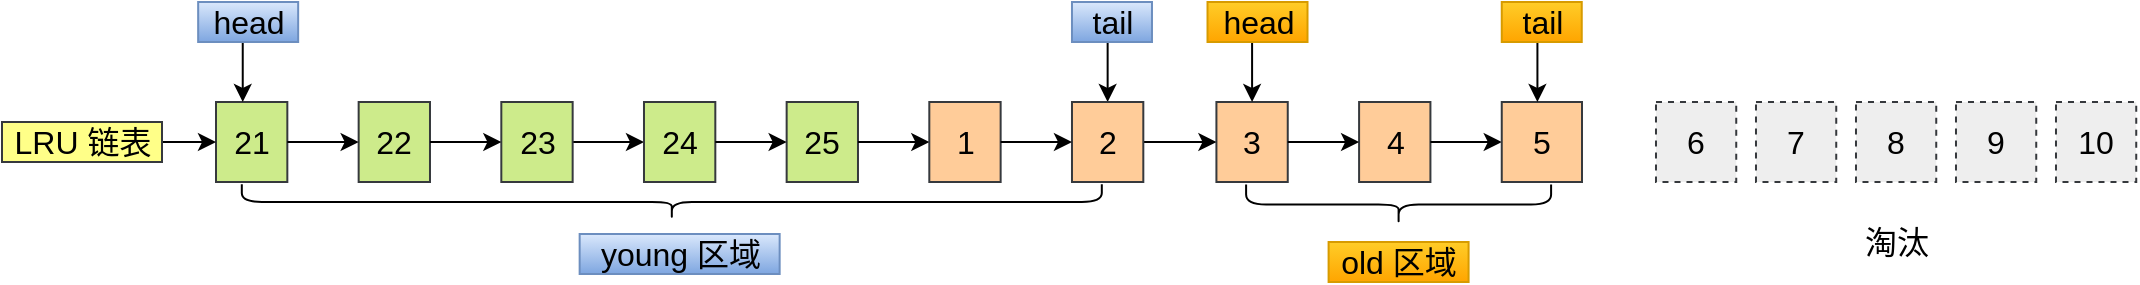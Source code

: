 <mxfile version="17.2.1" type="github">
  <diagram id="0I4Yx42l0y2RoW9GGamC" name="Page-1">
    <mxGraphModel dx="1185" dy="475" grid="1" gridSize="10" guides="1" tooltips="1" connect="1" arrows="1" fold="1" page="1" pageScale="1" pageWidth="827" pageHeight="1169" math="0" shadow="0">
      <root>
        <mxCell id="0" />
        <mxCell id="1" parent="0" />
        <mxCell id="rhkpsvwqHkgdm5iYqyDg-1" value="21" style="rounded=0;whiteSpace=wrap;html=1;fontSize=16;fillColor=#cdeb8b;strokeColor=#36393d;" vertex="1" parent="1">
          <mxGeometry x="106.998" y="240" width="35.666" height="40" as="geometry" />
        </mxCell>
        <mxCell id="rhkpsvwqHkgdm5iYqyDg-2" value="" style="endArrow=classic;html=1;rounded=0;entryX=0;entryY=0;entryDx=0;entryDy=0;fontSize=16;" edge="1" parent="1">
          <mxGeometry width="50" height="50" relative="1" as="geometry">
            <mxPoint x="120.372" y="210" as="sourcePoint" />
            <mxPoint x="120.372" y="240" as="targetPoint" />
          </mxGeometry>
        </mxCell>
        <mxCell id="rhkpsvwqHkgdm5iYqyDg-3" value="head" style="text;html=1;align=center;verticalAlign=middle;resizable=0;points=[];autosize=1;strokeColor=#6c8ebf;fillColor=#dae8fc;fontSize=16;gradientColor=#7ea6e0;" vertex="1" parent="1">
          <mxGeometry x="98.081" y="190" width="50" height="20" as="geometry" />
        </mxCell>
        <mxCell id="rhkpsvwqHkgdm5iYqyDg-4" value="22" style="rounded=0;whiteSpace=wrap;html=1;fontSize=16;fillColor=#cdeb8b;strokeColor=#36393d;" vertex="1" parent="1">
          <mxGeometry x="178.33" y="240" width="35.666" height="40" as="geometry" />
        </mxCell>
        <mxCell id="rhkpsvwqHkgdm5iYqyDg-5" style="edgeStyle=orthogonalEdgeStyle;rounded=0;orthogonalLoop=1;jettySize=auto;html=1;entryX=0;entryY=0.5;entryDx=0;entryDy=0;fontSize=16;" edge="1" parent="1" source="rhkpsvwqHkgdm5iYqyDg-1" target="rhkpsvwqHkgdm5iYqyDg-4">
          <mxGeometry relative="1" as="geometry" />
        </mxCell>
        <mxCell id="rhkpsvwqHkgdm5iYqyDg-6" value="" style="shape=curlyBracket;whiteSpace=wrap;html=1;rounded=1;flipH=1;fontSize=16;rotation=90;" vertex="1" parent="1">
          <mxGeometry x="325.99" y="75" width="17.83" height="430" as="geometry" />
        </mxCell>
        <mxCell id="rhkpsvwqHkgdm5iYqyDg-7" value="young 区域" style="text;html=1;align=center;verticalAlign=middle;resizable=0;points=[];autosize=1;strokeColor=#6c8ebf;fillColor=#dae8fc;fontSize=16;gradientColor=#7ea6e0;" vertex="1" parent="1">
          <mxGeometry x="288.827" y="306" width="100" height="20" as="geometry" />
        </mxCell>
        <mxCell id="rhkpsvwqHkgdm5iYqyDg-8" value="old 区域" style="text;html=1;align=center;verticalAlign=middle;resizable=0;points=[];autosize=1;strokeColor=#d79b00;fillColor=#ffcd28;fontSize=16;gradientColor=#ffa500;" vertex="1" parent="1">
          <mxGeometry x="663.297" y="310" width="70" height="20" as="geometry" />
        </mxCell>
        <mxCell id="rhkpsvwqHkgdm5iYqyDg-9" style="edgeStyle=orthogonalEdgeStyle;rounded=0;orthogonalLoop=1;jettySize=auto;html=1;entryX=0;entryY=0.5;entryDx=0;entryDy=0;fontSize=16;" edge="1" parent="1" source="rhkpsvwqHkgdm5iYqyDg-10">
          <mxGeometry relative="1" as="geometry">
            <mxPoint x="320.993" y="260" as="targetPoint" />
          </mxGeometry>
        </mxCell>
        <mxCell id="rhkpsvwqHkgdm5iYqyDg-10" value="23" style="rounded=0;whiteSpace=wrap;html=1;fontSize=16;fillColor=#cdeb8b;strokeColor=#36393d;" vertex="1" parent="1">
          <mxGeometry x="249.661" y="240" width="35.666" height="40" as="geometry" />
        </mxCell>
        <mxCell id="rhkpsvwqHkgdm5iYqyDg-11" style="edgeStyle=orthogonalEdgeStyle;rounded=0;orthogonalLoop=1;jettySize=auto;html=1;entryX=0;entryY=0.5;entryDx=0;entryDy=0;fontSize=16;" edge="1" parent="1" source="rhkpsvwqHkgdm5iYqyDg-4" target="rhkpsvwqHkgdm5iYqyDg-10">
          <mxGeometry relative="1" as="geometry" />
        </mxCell>
        <mxCell id="rhkpsvwqHkgdm5iYqyDg-12" value="3" style="rounded=0;whiteSpace=wrap;html=1;fontSize=16;fillColor=#ffcc99;strokeColor=#36393d;" vertex="1" parent="1">
          <mxGeometry x="607.212" y="240" width="35.666" height="40" as="geometry" />
        </mxCell>
        <mxCell id="rhkpsvwqHkgdm5iYqyDg-13" value="" style="endArrow=classic;html=1;rounded=0;entryX=0;entryY=0;entryDx=0;entryDy=0;fontSize=16;" edge="1" parent="1">
          <mxGeometry width="50" height="50" relative="1" as="geometry">
            <mxPoint x="552.822" y="210" as="sourcePoint" />
            <mxPoint x="552.822" y="240" as="targetPoint" />
          </mxGeometry>
        </mxCell>
        <mxCell id="rhkpsvwqHkgdm5iYqyDg-14" value="tail" style="text;html=1;align=center;verticalAlign=middle;resizable=0;points=[];autosize=1;strokeColor=#6c8ebf;fillColor=#dae8fc;fontSize=16;gradientColor=#7ea6e0;" vertex="1" parent="1">
          <mxGeometry x="534.989" y="190" width="40" height="20" as="geometry" />
        </mxCell>
        <mxCell id="rhkpsvwqHkgdm5iYqyDg-15" value="4" style="rounded=0;whiteSpace=wrap;html=1;fontSize=16;fillColor=#ffcc99;strokeColor=#36393d;" vertex="1" parent="1">
          <mxGeometry x="678.544" y="240" width="35.666" height="40" as="geometry" />
        </mxCell>
        <mxCell id="rhkpsvwqHkgdm5iYqyDg-16" style="edgeStyle=orthogonalEdgeStyle;rounded=0;orthogonalLoop=1;jettySize=auto;html=1;entryX=0;entryY=0.5;entryDx=0;entryDy=0;fontSize=16;" edge="1" parent="1" source="rhkpsvwqHkgdm5iYqyDg-12" target="rhkpsvwqHkgdm5iYqyDg-15">
          <mxGeometry relative="1" as="geometry" />
        </mxCell>
        <mxCell id="rhkpsvwqHkgdm5iYqyDg-17" style="edgeStyle=orthogonalEdgeStyle;rounded=0;orthogonalLoop=1;jettySize=auto;html=1;entryX=0;entryY=0.5;entryDx=0;entryDy=0;fontSize=16;" edge="1" parent="1" target="rhkpsvwqHkgdm5iYqyDg-18">
          <mxGeometry relative="1" as="geometry">
            <mxPoint x="714.21" y="260" as="sourcePoint" />
          </mxGeometry>
        </mxCell>
        <mxCell id="rhkpsvwqHkgdm5iYqyDg-18" value="5" style="rounded=0;whiteSpace=wrap;html=1;fontSize=16;fillColor=#ffcc99;strokeColor=#36393d;" vertex="1" parent="1">
          <mxGeometry x="749.876" y="240" width="40.124" height="40" as="geometry" />
        </mxCell>
        <mxCell id="rhkpsvwqHkgdm5iYqyDg-19" value="" style="endArrow=classic;html=1;rounded=0;entryX=0;entryY=0;entryDx=0;entryDy=0;fontSize=16;" edge="1" parent="1">
          <mxGeometry width="50" height="50" relative="1" as="geometry">
            <mxPoint x="625.045" y="210" as="sourcePoint" />
            <mxPoint x="625.045" y="240" as="targetPoint" />
          </mxGeometry>
        </mxCell>
        <mxCell id="rhkpsvwqHkgdm5iYqyDg-20" value="head" style="text;html=1;align=center;verticalAlign=middle;resizable=0;points=[];autosize=1;strokeColor=#d79b00;fillColor=#ffcd28;fontSize=16;gradientColor=#ffa500;" vertex="1" parent="1">
          <mxGeometry x="602.754" y="190" width="50" height="20" as="geometry" />
        </mxCell>
        <mxCell id="rhkpsvwqHkgdm5iYqyDg-21" value="" style="shape=curlyBracket;whiteSpace=wrap;html=1;rounded=1;flipH=1;fontSize=16;rotation=90;" vertex="1" parent="1">
          <mxGeometry x="688.27" y="215" width="20.06" height="152.5" as="geometry" />
        </mxCell>
        <mxCell id="rhkpsvwqHkgdm5iYqyDg-22" style="edgeStyle=orthogonalEdgeStyle;rounded=0;orthogonalLoop=1;jettySize=auto;html=1;entryX=0;entryY=0.5;entryDx=0;entryDy=0;fontSize=16;" edge="1" parent="1" source="rhkpsvwqHkgdm5iYqyDg-23" target="rhkpsvwqHkgdm5iYqyDg-1">
          <mxGeometry relative="1" as="geometry" />
        </mxCell>
        <mxCell id="rhkpsvwqHkgdm5iYqyDg-23" value="LRU 链表" style="text;html=1;align=center;verticalAlign=middle;resizable=0;points=[];autosize=1;strokeColor=#36393d;fillColor=#ffff88;fontSize=16;" vertex="1" parent="1">
          <mxGeometry y="250" width="80" height="20" as="geometry" />
        </mxCell>
        <mxCell id="rhkpsvwqHkgdm5iYqyDg-24" value="" style="endArrow=classic;html=1;rounded=0;entryX=0;entryY=0;entryDx=0;entryDy=0;fontSize=16;" edge="1" parent="1">
          <mxGeometry width="50" height="50" relative="1" as="geometry">
            <mxPoint x="767.709" y="210" as="sourcePoint" />
            <mxPoint x="767.709" y="240" as="targetPoint" />
          </mxGeometry>
        </mxCell>
        <mxCell id="rhkpsvwqHkgdm5iYqyDg-25" value="tail" style="text;html=1;align=center;verticalAlign=middle;resizable=0;points=[];autosize=1;strokeColor=#d79b00;fillColor=#ffcd28;fontSize=16;gradientColor=#ffa500;" vertex="1" parent="1">
          <mxGeometry x="749.876" y="190" width="40" height="20" as="geometry" />
        </mxCell>
        <mxCell id="rhkpsvwqHkgdm5iYqyDg-26" value="24" style="rounded=0;whiteSpace=wrap;html=1;fontSize=16;fillColor=#cdeb8b;strokeColor=#36393d;" vertex="1" parent="1">
          <mxGeometry x="320.993" y="240" width="35.666" height="40" as="geometry" />
        </mxCell>
        <mxCell id="rhkpsvwqHkgdm5iYqyDg-27" value="25" style="rounded=0;whiteSpace=wrap;html=1;fontSize=16;fillColor=#cdeb8b;strokeColor=#36393d;" vertex="1" parent="1">
          <mxGeometry x="392.325" y="240" width="35.666" height="40" as="geometry" />
        </mxCell>
        <mxCell id="rhkpsvwqHkgdm5iYqyDg-28" style="edgeStyle=orthogonalEdgeStyle;rounded=0;orthogonalLoop=1;jettySize=auto;html=1;entryX=0;entryY=0.5;entryDx=0;entryDy=0;fontSize=16;" edge="1" parent="1" source="rhkpsvwqHkgdm5iYqyDg-26" target="rhkpsvwqHkgdm5iYqyDg-27">
          <mxGeometry relative="1" as="geometry" />
        </mxCell>
        <mxCell id="rhkpsvwqHkgdm5iYqyDg-29" value="1" style="rounded=0;whiteSpace=wrap;html=1;fontSize=16;fillColor=#ffcc99;strokeColor=#36393d;" vertex="1" parent="1">
          <mxGeometry x="463.657" y="240" width="35.666" height="40" as="geometry" />
        </mxCell>
        <mxCell id="rhkpsvwqHkgdm5iYqyDg-30" style="edgeStyle=orthogonalEdgeStyle;rounded=0;orthogonalLoop=1;jettySize=auto;html=1;fontSize=16;" edge="1" parent="1" source="rhkpsvwqHkgdm5iYqyDg-27" target="rhkpsvwqHkgdm5iYqyDg-29">
          <mxGeometry relative="1" as="geometry" />
        </mxCell>
        <mxCell id="rhkpsvwqHkgdm5iYqyDg-31" style="edgeStyle=orthogonalEdgeStyle;rounded=0;orthogonalLoop=1;jettySize=auto;html=1;entryX=0;entryY=0.5;entryDx=0;entryDy=0;fontSize=16;" edge="1" parent="1" source="rhkpsvwqHkgdm5iYqyDg-32" target="rhkpsvwqHkgdm5iYqyDg-12">
          <mxGeometry relative="1" as="geometry" />
        </mxCell>
        <mxCell id="rhkpsvwqHkgdm5iYqyDg-32" value="2" style="rounded=0;whiteSpace=wrap;html=1;fontSize=16;fillColor=#ffcc99;strokeColor=#36393d;" vertex="1" parent="1">
          <mxGeometry x="534.989" y="240" width="35.666" height="40" as="geometry" />
        </mxCell>
        <mxCell id="rhkpsvwqHkgdm5iYqyDg-33" style="edgeStyle=orthogonalEdgeStyle;rounded=0;orthogonalLoop=1;jettySize=auto;html=1;fontSize=16;" edge="1" parent="1" source="rhkpsvwqHkgdm5iYqyDg-29" target="rhkpsvwqHkgdm5iYqyDg-32">
          <mxGeometry relative="1" as="geometry" />
        </mxCell>
        <mxCell id="rhkpsvwqHkgdm5iYqyDg-43" value="6" style="rounded=0;whiteSpace=wrap;html=1;fontSize=16;fillColor=#eeeeee;strokeColor=#36393d;dashed=1;" vertex="1" parent="1">
          <mxGeometry x="826.996" y="240" width="40.124" height="40" as="geometry" />
        </mxCell>
        <mxCell id="rhkpsvwqHkgdm5iYqyDg-44" value="7" style="rounded=0;whiteSpace=wrap;html=1;fontSize=16;fillColor=#eeeeee;strokeColor=#36393d;dashed=1;" vertex="1" parent="1">
          <mxGeometry x="876.996" y="240" width="40.124" height="40" as="geometry" />
        </mxCell>
        <mxCell id="rhkpsvwqHkgdm5iYqyDg-46" value="8" style="rounded=0;whiteSpace=wrap;html=1;fontSize=16;fillColor=#eeeeee;strokeColor=#36393d;dashed=1;" vertex="1" parent="1">
          <mxGeometry x="926.996" y="240" width="40.124" height="40" as="geometry" />
        </mxCell>
        <mxCell id="rhkpsvwqHkgdm5iYqyDg-47" value="9" style="rounded=0;whiteSpace=wrap;html=1;fontSize=16;fillColor=#eeeeee;strokeColor=#36393d;dashed=1;" vertex="1" parent="1">
          <mxGeometry x="976.996" y="240" width="40.124" height="40" as="geometry" />
        </mxCell>
        <mxCell id="rhkpsvwqHkgdm5iYqyDg-48" value="10" style="rounded=0;whiteSpace=wrap;html=1;fontSize=16;fillColor=#eeeeee;strokeColor=#36393d;dashed=1;" vertex="1" parent="1">
          <mxGeometry x="1026.996" y="240" width="40.124" height="40" as="geometry" />
        </mxCell>
        <mxCell id="rhkpsvwqHkgdm5iYqyDg-49" value="淘汰" style="text;html=1;align=center;verticalAlign=middle;resizable=0;points=[];autosize=1;strokeColor=none;fillColor=none;fontSize=16;" vertex="1" parent="1">
          <mxGeometry x="922.06" y="300" width="50" height="20" as="geometry" />
        </mxCell>
      </root>
    </mxGraphModel>
  </diagram>
</mxfile>
